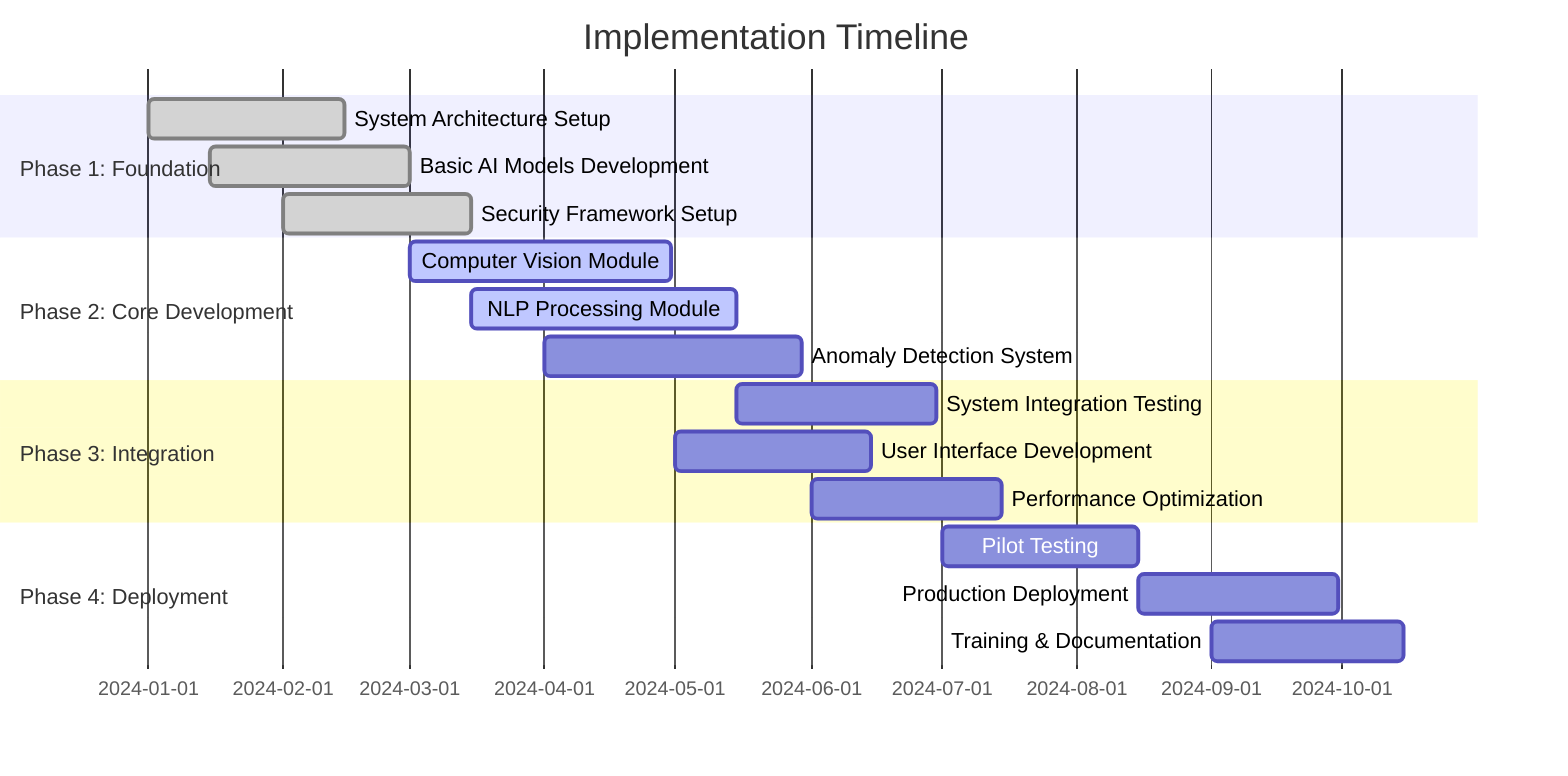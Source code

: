 gantt
    title Implementation Timeline
    dateFormat  YYYY-MM-DD
    section Phase 1: Foundation
    System Architecture Setup    :done, phase1a, 2024-01-01, 2024-02-15
    Basic AI Models Development  :done, phase1b, 2024-01-15, 2024-03-01
    Security Framework Setup     :done, phase1c, 2024-02-01, 2024-03-15
    
    section Phase 2: Core Development
    Computer Vision Module       :active, phase2a, 2024-03-01, 2024-04-30
    NLP Processing Module        :active, phase2b, 2024-03-15, 2024-05-15
    Anomaly Detection System     :phase2c, 2024-04-01, 2024-05-30
    
    section Phase 3: Integration
    System Integration Testing   :phase3a, 2024-05-15, 2024-06-30
    User Interface Development   :phase3b, 2024-05-01, 2024-06-15
    Performance Optimization     :phase3c, 2024-06-01, 2024-07-15
    
    section Phase 4: Deployment
    Pilot Testing               :phase4a, 2024-07-01, 2024-08-15
    Production Deployment       :phase4b, 2024-08-15, 2024-09-30
    Training & Documentation    :phase4c, 2024-09-01, 2024-10-15